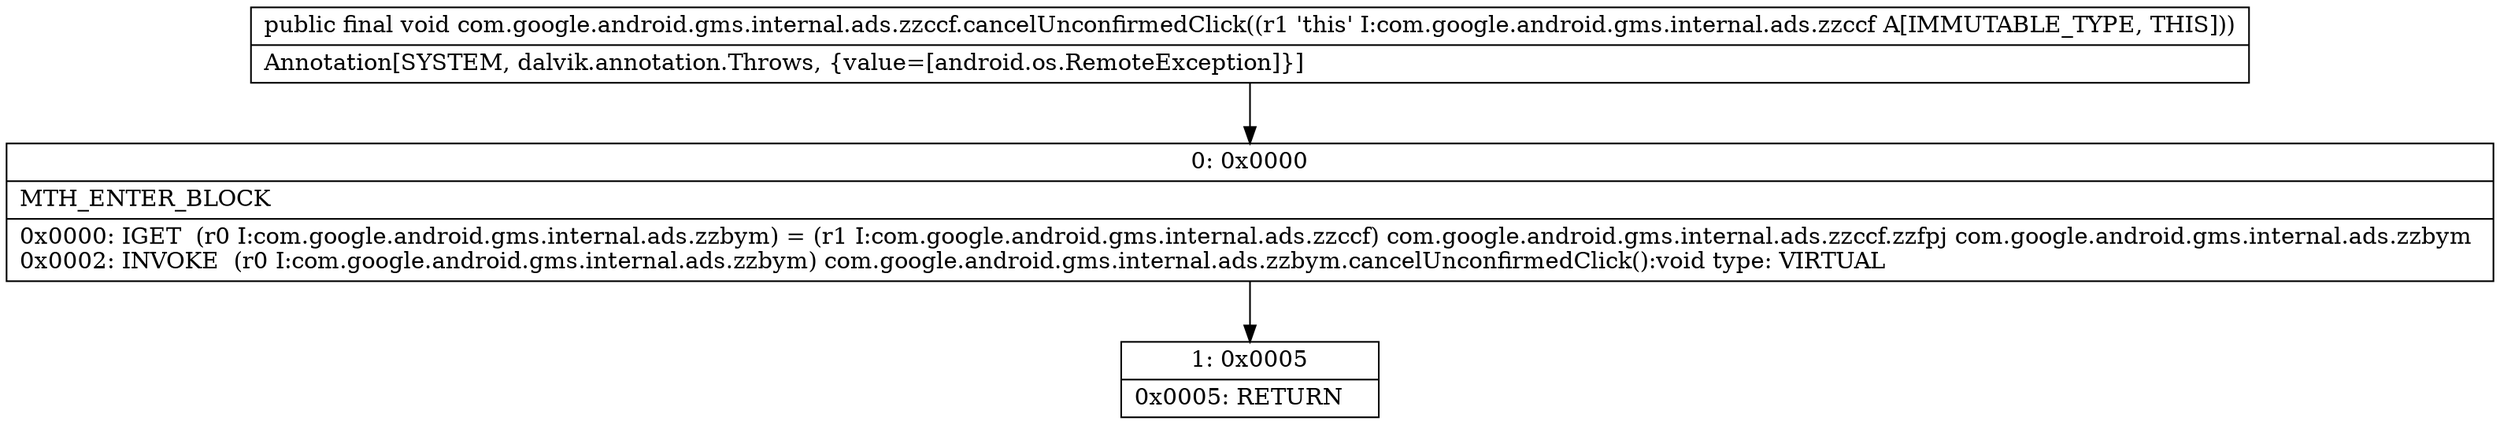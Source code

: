 digraph "CFG forcom.google.android.gms.internal.ads.zzccf.cancelUnconfirmedClick()V" {
Node_0 [shape=record,label="{0\:\ 0x0000|MTH_ENTER_BLOCK\l|0x0000: IGET  (r0 I:com.google.android.gms.internal.ads.zzbym) = (r1 I:com.google.android.gms.internal.ads.zzccf) com.google.android.gms.internal.ads.zzccf.zzfpj com.google.android.gms.internal.ads.zzbym \l0x0002: INVOKE  (r0 I:com.google.android.gms.internal.ads.zzbym) com.google.android.gms.internal.ads.zzbym.cancelUnconfirmedClick():void type: VIRTUAL \l}"];
Node_1 [shape=record,label="{1\:\ 0x0005|0x0005: RETURN   \l}"];
MethodNode[shape=record,label="{public final void com.google.android.gms.internal.ads.zzccf.cancelUnconfirmedClick((r1 'this' I:com.google.android.gms.internal.ads.zzccf A[IMMUTABLE_TYPE, THIS]))  | Annotation[SYSTEM, dalvik.annotation.Throws, \{value=[android.os.RemoteException]\}]\l}"];
MethodNode -> Node_0;
Node_0 -> Node_1;
}

